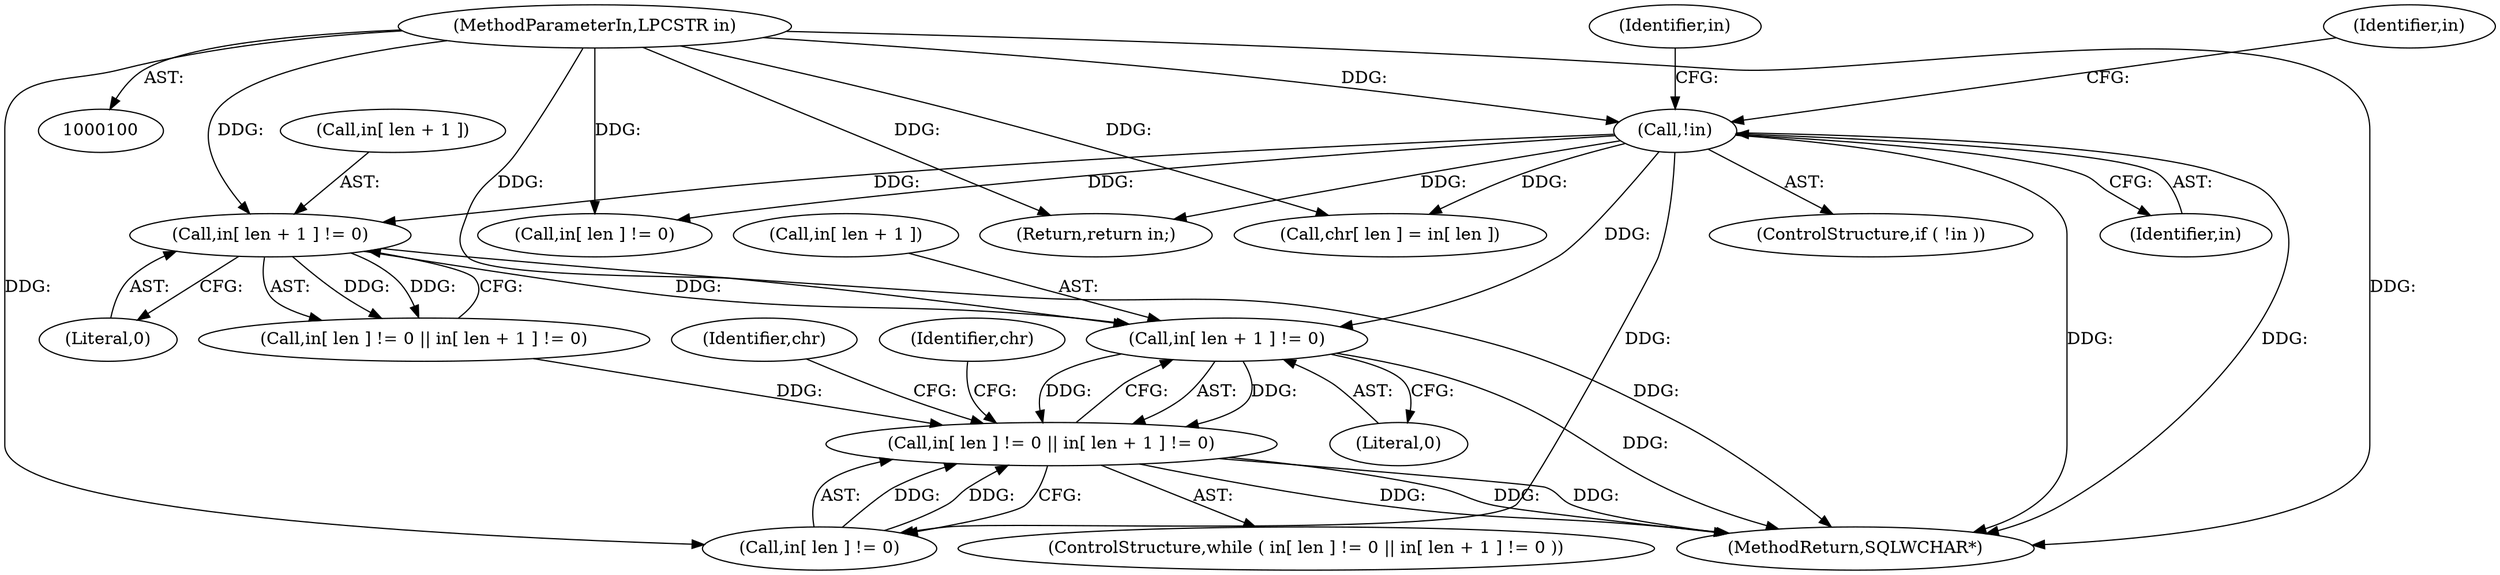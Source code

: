 digraph "0_unixODBC_45ef78e037f578b15fc58938a3a3251655e71d6f#diff-d52750c7ba4e594410438569d8e2963aL24_3@array" {
"1000150" [label="(Call,in[ len + 1 ] != 0)"];
"1000121" [label="(Call,in[ len + 1 ] != 0)"];
"1000109" [label="(Call,!in)"];
"1000101" [label="(MethodParameterIn,LPCSTR in)"];
"1000144" [label="(Call,in[ len ] != 0 || in[ len + 1 ] != 0)"];
"1000109" [label="(Call,!in)"];
"1000169" [label="(Identifier,chr)"];
"1000127" [label="(Literal,0)"];
"1000145" [label="(Call,in[ len ] != 0)"];
"1000108" [label="(ControlStructure,if ( !in ))"];
"1000158" [label="(Call,chr[ len ] = in[ len ])"];
"1000151" [label="(Call,in[ len + 1 ])"];
"1000143" [label="(ControlStructure,while ( in[ len ] != 0 || in[ len + 1 ] != 0 ))"];
"1000101" [label="(MethodParameterIn,LPCSTR in)"];
"1000116" [label="(Call,in[ len ] != 0)"];
"1000160" [label="(Identifier,chr)"];
"1000144" [label="(Call,in[ len ] != 0 || in[ len + 1 ] != 0)"];
"1000150" [label="(Call,in[ len + 1 ] != 0)"];
"1000112" [label="(Return,return in;)"];
"1000110" [label="(Identifier,in)"];
"1000113" [label="(Identifier,in)"];
"1000115" [label="(Call,in[ len ] != 0 || in[ len + 1 ] != 0)"];
"1000122" [label="(Call,in[ len + 1 ])"];
"1000181" [label="(MethodReturn,SQLWCHAR*)"];
"1000156" [label="(Literal,0)"];
"1000121" [label="(Call,in[ len + 1 ] != 0)"];
"1000118" [label="(Identifier,in)"];
"1000150" -> "1000144"  [label="AST: "];
"1000150" -> "1000156"  [label="CFG: "];
"1000151" -> "1000150"  [label="AST: "];
"1000156" -> "1000150"  [label="AST: "];
"1000144" -> "1000150"  [label="CFG: "];
"1000150" -> "1000181"  [label="DDG: "];
"1000150" -> "1000144"  [label="DDG: "];
"1000150" -> "1000144"  [label="DDG: "];
"1000121" -> "1000150"  [label="DDG: "];
"1000109" -> "1000150"  [label="DDG: "];
"1000101" -> "1000150"  [label="DDG: "];
"1000121" -> "1000115"  [label="AST: "];
"1000121" -> "1000127"  [label="CFG: "];
"1000122" -> "1000121"  [label="AST: "];
"1000127" -> "1000121"  [label="AST: "];
"1000115" -> "1000121"  [label="CFG: "];
"1000121" -> "1000181"  [label="DDG: "];
"1000121" -> "1000115"  [label="DDG: "];
"1000121" -> "1000115"  [label="DDG: "];
"1000109" -> "1000121"  [label="DDG: "];
"1000101" -> "1000121"  [label="DDG: "];
"1000109" -> "1000108"  [label="AST: "];
"1000109" -> "1000110"  [label="CFG: "];
"1000110" -> "1000109"  [label="AST: "];
"1000113" -> "1000109"  [label="CFG: "];
"1000118" -> "1000109"  [label="CFG: "];
"1000109" -> "1000181"  [label="DDG: "];
"1000109" -> "1000181"  [label="DDG: "];
"1000101" -> "1000109"  [label="DDG: "];
"1000109" -> "1000112"  [label="DDG: "];
"1000109" -> "1000116"  [label="DDG: "];
"1000109" -> "1000145"  [label="DDG: "];
"1000109" -> "1000158"  [label="DDG: "];
"1000101" -> "1000100"  [label="AST: "];
"1000101" -> "1000181"  [label="DDG: "];
"1000101" -> "1000112"  [label="DDG: "];
"1000101" -> "1000116"  [label="DDG: "];
"1000101" -> "1000145"  [label="DDG: "];
"1000101" -> "1000158"  [label="DDG: "];
"1000144" -> "1000143"  [label="AST: "];
"1000144" -> "1000145"  [label="CFG: "];
"1000145" -> "1000144"  [label="AST: "];
"1000160" -> "1000144"  [label="CFG: "];
"1000169" -> "1000144"  [label="CFG: "];
"1000144" -> "1000181"  [label="DDG: "];
"1000144" -> "1000181"  [label="DDG: "];
"1000144" -> "1000181"  [label="DDG: "];
"1000145" -> "1000144"  [label="DDG: "];
"1000145" -> "1000144"  [label="DDG: "];
"1000115" -> "1000144"  [label="DDG: "];
}
